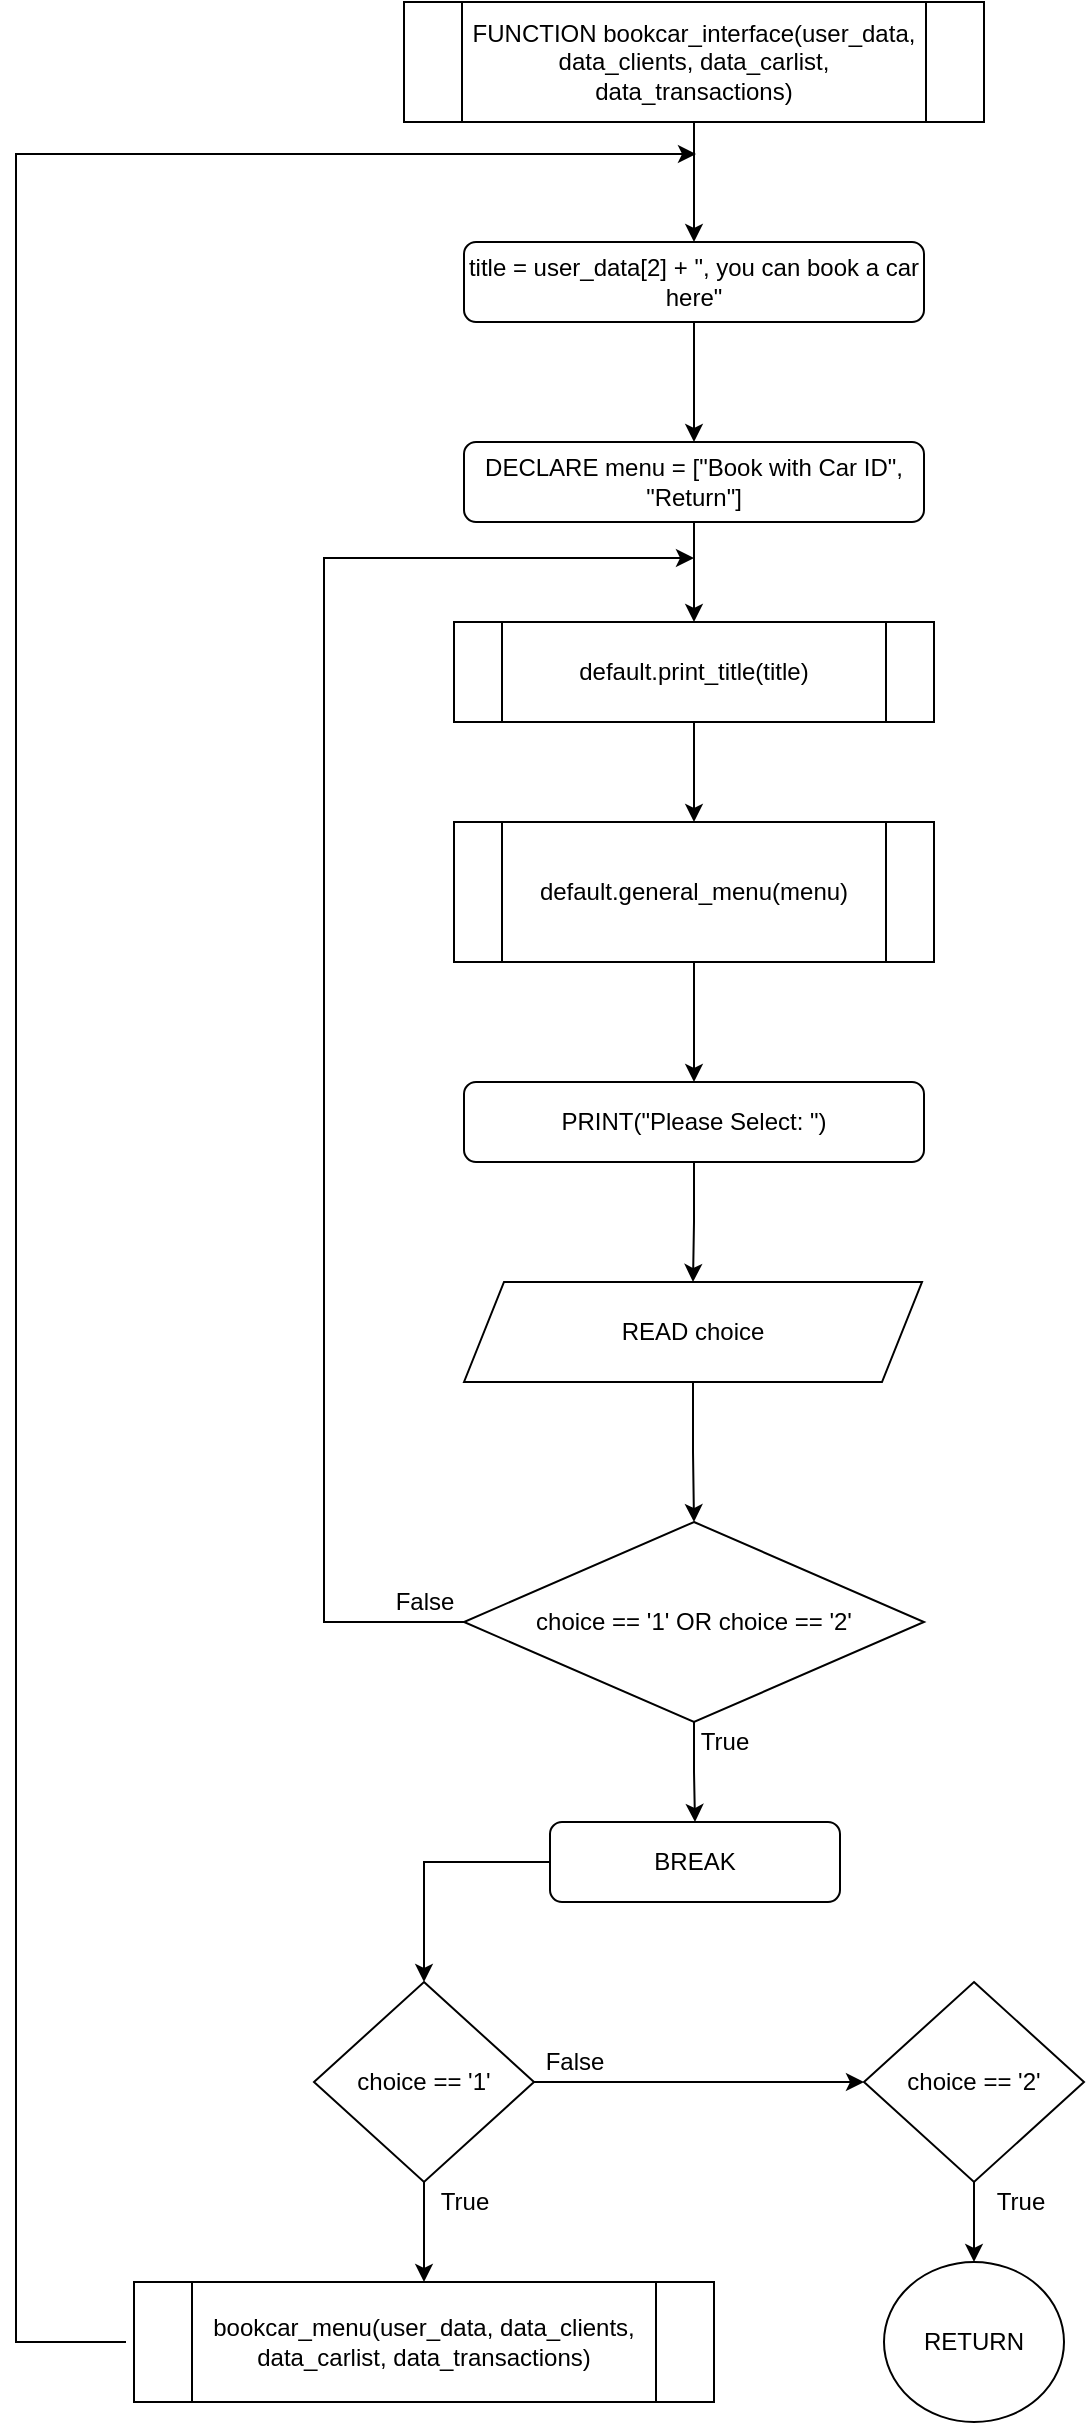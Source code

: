 <mxfile version="14.7.5" type="github">
  <diagram id="0mdNDRs0fY-NOdMNi-CN" name="Page-1">
    <mxGraphModel dx="1241" dy="745" grid="1" gridSize="10" guides="1" tooltips="1" connect="1" arrows="1" fold="1" page="1" pageScale="1" pageWidth="3300" pageHeight="4681" math="0" shadow="0">
      <root>
        <mxCell id="0" />
        <mxCell id="1" parent="0" />
        <mxCell id="6bQOEI2JKZf2dVIBvP28-5" value="" style="edgeStyle=orthogonalEdgeStyle;rounded=0;orthogonalLoop=1;jettySize=auto;html=1;" edge="1" parent="1" source="6bQOEI2JKZf2dVIBvP28-1" target="6bQOEI2JKZf2dVIBvP28-2">
          <mxGeometry relative="1" as="geometry" />
        </mxCell>
        <mxCell id="6bQOEI2JKZf2dVIBvP28-1" value="FUNCTION bookcar_interface(user_data, data_clients, data_carlist, data_transactions)" style="shape=process;whiteSpace=wrap;html=1;backgroundOutline=1;" vertex="1" parent="1">
          <mxGeometry x="460" y="90" width="290" height="60" as="geometry" />
        </mxCell>
        <mxCell id="6bQOEI2JKZf2dVIBvP28-4" value="" style="edgeStyle=orthogonalEdgeStyle;rounded=0;orthogonalLoop=1;jettySize=auto;html=1;" edge="1" parent="1" source="6bQOEI2JKZf2dVIBvP28-2" target="6bQOEI2JKZf2dVIBvP28-3">
          <mxGeometry relative="1" as="geometry" />
        </mxCell>
        <mxCell id="6bQOEI2JKZf2dVIBvP28-2" value="title = user_data[2] + &quot;, you can book a car here&quot;" style="rounded=1;whiteSpace=wrap;html=1;" vertex="1" parent="1">
          <mxGeometry x="490" y="210" width="230" height="40" as="geometry" />
        </mxCell>
        <mxCell id="6bQOEI2JKZf2dVIBvP28-7" value="" style="edgeStyle=orthogonalEdgeStyle;rounded=0;orthogonalLoop=1;jettySize=auto;html=1;" edge="1" parent="1" source="6bQOEI2JKZf2dVIBvP28-3" target="6bQOEI2JKZf2dVIBvP28-6">
          <mxGeometry relative="1" as="geometry" />
        </mxCell>
        <mxCell id="6bQOEI2JKZf2dVIBvP28-3" value="DECLARE menu = [&quot;Book with Car ID&quot;, &quot;Return&quot;]" style="rounded=1;whiteSpace=wrap;html=1;" vertex="1" parent="1">
          <mxGeometry x="490" y="310" width="230" height="40" as="geometry" />
        </mxCell>
        <mxCell id="6bQOEI2JKZf2dVIBvP28-10" value="" style="edgeStyle=orthogonalEdgeStyle;rounded=0;orthogonalLoop=1;jettySize=auto;html=1;" edge="1" parent="1" source="6bQOEI2JKZf2dVIBvP28-6" target="6bQOEI2JKZf2dVIBvP28-9">
          <mxGeometry relative="1" as="geometry" />
        </mxCell>
        <mxCell id="6bQOEI2JKZf2dVIBvP28-6" value="default.print_title(title)" style="shape=process;whiteSpace=wrap;html=1;backgroundOutline=1;" vertex="1" parent="1">
          <mxGeometry x="485" y="400" width="240" height="50" as="geometry" />
        </mxCell>
        <mxCell id="6bQOEI2JKZf2dVIBvP28-12" value="" style="edgeStyle=orthogonalEdgeStyle;rounded=0;orthogonalLoop=1;jettySize=auto;html=1;" edge="1" parent="1" source="6bQOEI2JKZf2dVIBvP28-9" target="6bQOEI2JKZf2dVIBvP28-11">
          <mxGeometry relative="1" as="geometry" />
        </mxCell>
        <mxCell id="6bQOEI2JKZf2dVIBvP28-9" value="default.general_menu(menu)" style="shape=process;whiteSpace=wrap;html=1;backgroundOutline=1;" vertex="1" parent="1">
          <mxGeometry x="485" y="500" width="240" height="70" as="geometry" />
        </mxCell>
        <mxCell id="6bQOEI2JKZf2dVIBvP28-14" value="" style="edgeStyle=orthogonalEdgeStyle;rounded=0;orthogonalLoop=1;jettySize=auto;html=1;" edge="1" parent="1" source="6bQOEI2JKZf2dVIBvP28-11" target="6bQOEI2JKZf2dVIBvP28-13">
          <mxGeometry relative="1" as="geometry" />
        </mxCell>
        <mxCell id="6bQOEI2JKZf2dVIBvP28-11" value="PRINT(&quot;Please Select: &quot;)" style="rounded=1;whiteSpace=wrap;html=1;" vertex="1" parent="1">
          <mxGeometry x="490" y="630" width="230" height="40" as="geometry" />
        </mxCell>
        <mxCell id="6bQOEI2JKZf2dVIBvP28-16" value="" style="edgeStyle=orthogonalEdgeStyle;rounded=0;orthogonalLoop=1;jettySize=auto;html=1;" edge="1" parent="1" source="6bQOEI2JKZf2dVIBvP28-13" target="6bQOEI2JKZf2dVIBvP28-15">
          <mxGeometry relative="1" as="geometry" />
        </mxCell>
        <mxCell id="6bQOEI2JKZf2dVIBvP28-13" value="READ choice" style="shape=parallelogram;perimeter=parallelogramPerimeter;whiteSpace=wrap;html=1;fixedSize=1;" vertex="1" parent="1">
          <mxGeometry x="490" y="730" width="229" height="50" as="geometry" />
        </mxCell>
        <mxCell id="6bQOEI2JKZf2dVIBvP28-18" value="" style="edgeStyle=orthogonalEdgeStyle;rounded=0;orthogonalLoop=1;jettySize=auto;html=1;" edge="1" parent="1" source="6bQOEI2JKZf2dVIBvP28-15" target="6bQOEI2JKZf2dVIBvP28-17">
          <mxGeometry relative="1" as="geometry" />
        </mxCell>
        <mxCell id="6bQOEI2JKZf2dVIBvP28-20" style="edgeStyle=orthogonalEdgeStyle;rounded=0;orthogonalLoop=1;jettySize=auto;html=1;" edge="1" parent="1" source="6bQOEI2JKZf2dVIBvP28-15">
          <mxGeometry relative="1" as="geometry">
            <mxPoint x="605" y="368" as="targetPoint" />
            <Array as="points">
              <mxPoint x="420" y="900" />
              <mxPoint x="420" y="368" />
            </Array>
          </mxGeometry>
        </mxCell>
        <mxCell id="6bQOEI2JKZf2dVIBvP28-15" value="choice == &#39;1&#39; OR choice == &#39;2&#39;" style="rhombus;whiteSpace=wrap;html=1;" vertex="1" parent="1">
          <mxGeometry x="490" y="850" width="230" height="100" as="geometry" />
        </mxCell>
        <mxCell id="6bQOEI2JKZf2dVIBvP28-24" style="edgeStyle=orthogonalEdgeStyle;rounded=0;orthogonalLoop=1;jettySize=auto;html=1;entryX=0.5;entryY=0;entryDx=0;entryDy=0;" edge="1" parent="1" source="6bQOEI2JKZf2dVIBvP28-17" target="6bQOEI2JKZf2dVIBvP28-22">
          <mxGeometry relative="1" as="geometry" />
        </mxCell>
        <mxCell id="6bQOEI2JKZf2dVIBvP28-17" value="BREAK" style="rounded=1;whiteSpace=wrap;html=1;" vertex="1" parent="1">
          <mxGeometry x="533" y="1000" width="145" height="40" as="geometry" />
        </mxCell>
        <mxCell id="6bQOEI2JKZf2dVIBvP28-19" value="True" style="text;html=1;align=center;verticalAlign=middle;resizable=0;points=[];autosize=1;strokeColor=none;" vertex="1" parent="1">
          <mxGeometry x="600" y="950" width="40" height="20" as="geometry" />
        </mxCell>
        <mxCell id="6bQOEI2JKZf2dVIBvP28-21" value="False" style="text;html=1;align=center;verticalAlign=middle;resizable=0;points=[];autosize=1;strokeColor=none;" vertex="1" parent="1">
          <mxGeometry x="450" y="880" width="40" height="20" as="geometry" />
        </mxCell>
        <mxCell id="6bQOEI2JKZf2dVIBvP28-25" style="edgeStyle=orthogonalEdgeStyle;rounded=0;orthogonalLoop=1;jettySize=auto;html=1;entryX=0;entryY=0.5;entryDx=0;entryDy=0;" edge="1" parent="1" source="6bQOEI2JKZf2dVIBvP28-22" target="6bQOEI2JKZf2dVIBvP28-23">
          <mxGeometry relative="1" as="geometry" />
        </mxCell>
        <mxCell id="6bQOEI2JKZf2dVIBvP28-28" value="" style="edgeStyle=orthogonalEdgeStyle;rounded=0;orthogonalLoop=1;jettySize=auto;html=1;" edge="1" parent="1" source="6bQOEI2JKZf2dVIBvP28-22" target="6bQOEI2JKZf2dVIBvP28-27">
          <mxGeometry relative="1" as="geometry" />
        </mxCell>
        <mxCell id="6bQOEI2JKZf2dVIBvP28-22" value="choice == &#39;1&#39;" style="rhombus;whiteSpace=wrap;html=1;" vertex="1" parent="1">
          <mxGeometry x="415" y="1080" width="110" height="100" as="geometry" />
        </mxCell>
        <mxCell id="6bQOEI2JKZf2dVIBvP28-30" value="" style="edgeStyle=orthogonalEdgeStyle;rounded=0;orthogonalLoop=1;jettySize=auto;html=1;" edge="1" parent="1" source="6bQOEI2JKZf2dVIBvP28-23" target="6bQOEI2JKZf2dVIBvP28-29">
          <mxGeometry relative="1" as="geometry" />
        </mxCell>
        <mxCell id="6bQOEI2JKZf2dVIBvP28-23" value="choice == &#39;2&#39;" style="rhombus;whiteSpace=wrap;html=1;" vertex="1" parent="1">
          <mxGeometry x="690" y="1080" width="110" height="100" as="geometry" />
        </mxCell>
        <mxCell id="6bQOEI2JKZf2dVIBvP28-26" value="False" style="text;html=1;align=center;verticalAlign=middle;resizable=0;points=[];autosize=1;strokeColor=none;" vertex="1" parent="1">
          <mxGeometry x="525" y="1110" width="40" height="20" as="geometry" />
        </mxCell>
        <mxCell id="6bQOEI2JKZf2dVIBvP28-33" style="edgeStyle=orthogonalEdgeStyle;rounded=0;orthogonalLoop=1;jettySize=auto;html=1;" edge="1" parent="1">
          <mxGeometry relative="1" as="geometry">
            <mxPoint x="606" y="166" as="targetPoint" />
            <mxPoint x="321" y="1260" as="sourcePoint" />
            <Array as="points">
              <mxPoint x="266" y="1260" />
              <mxPoint x="266" y="166" />
            </Array>
          </mxGeometry>
        </mxCell>
        <mxCell id="6bQOEI2JKZf2dVIBvP28-27" value="bookcar_menu(user_data, data_clients, data_carlist, data_transactions)" style="shape=process;whiteSpace=wrap;html=1;backgroundOutline=1;" vertex="1" parent="1">
          <mxGeometry x="325" y="1230" width="290" height="60" as="geometry" />
        </mxCell>
        <mxCell id="6bQOEI2JKZf2dVIBvP28-29" value="RETURN" style="ellipse;whiteSpace=wrap;html=1;" vertex="1" parent="1">
          <mxGeometry x="700" y="1220" width="90" height="80" as="geometry" />
        </mxCell>
        <mxCell id="6bQOEI2JKZf2dVIBvP28-31" value="True" style="text;html=1;align=center;verticalAlign=middle;resizable=0;points=[];autosize=1;strokeColor=none;" vertex="1" parent="1">
          <mxGeometry x="470" y="1180" width="40" height="20" as="geometry" />
        </mxCell>
        <mxCell id="6bQOEI2JKZf2dVIBvP28-32" value="True" style="text;html=1;align=center;verticalAlign=middle;resizable=0;points=[];autosize=1;strokeColor=none;" vertex="1" parent="1">
          <mxGeometry x="748" y="1180" width="40" height="20" as="geometry" />
        </mxCell>
      </root>
    </mxGraphModel>
  </diagram>
</mxfile>

